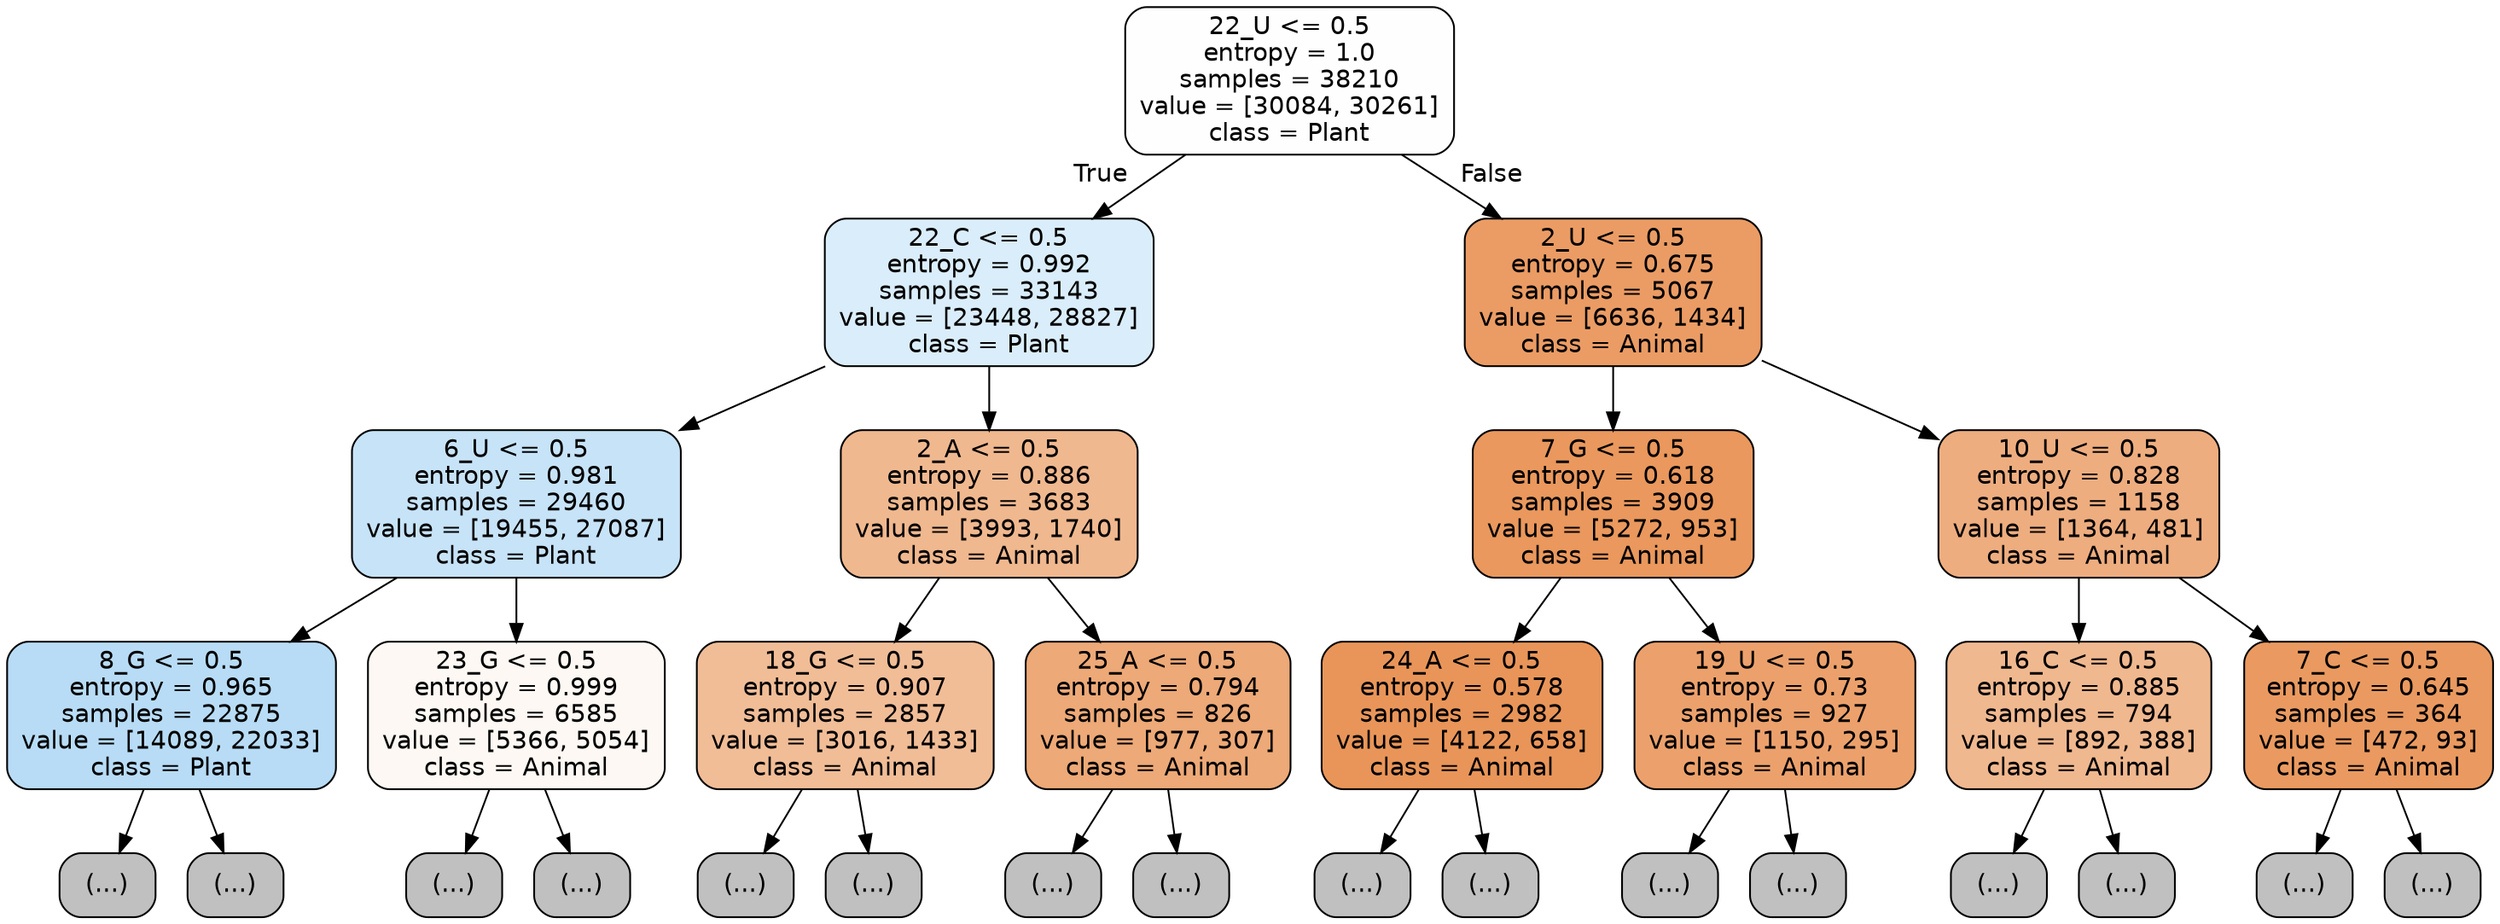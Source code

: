 digraph Tree {
node [shape=box, style="filled, rounded", color="black", fontname="helvetica"] ;
edge [fontname="helvetica"] ;
0 [label="22_U <= 0.5\nentropy = 1.0\nsamples = 38210\nvalue = [30084, 30261]\nclass = Plant", fillcolor="#fefeff"] ;
1 [label="22_C <= 0.5\nentropy = 0.992\nsamples = 33143\nvalue = [23448, 28827]\nclass = Plant", fillcolor="#daedfa"] ;
0 -> 1 [labeldistance=2.5, labelangle=45, headlabel="True"] ;
2 [label="6_U <= 0.5\nentropy = 0.981\nsamples = 29460\nvalue = [19455, 27087]\nclass = Plant", fillcolor="#c7e3f8"] ;
1 -> 2 ;
3 [label="8_G <= 0.5\nentropy = 0.965\nsamples = 22875\nvalue = [14089, 22033]\nclass = Plant", fillcolor="#b8dcf6"] ;
2 -> 3 ;
4 [label="(...)", fillcolor="#C0C0C0"] ;
3 -> 4 ;
6879 [label="(...)", fillcolor="#C0C0C0"] ;
3 -> 6879 ;
9416 [label="23_G <= 0.5\nentropy = 0.999\nsamples = 6585\nvalue = [5366, 5054]\nclass = Animal", fillcolor="#fdf8f3"] ;
2 -> 9416 ;
9417 [label="(...)", fillcolor="#C0C0C0"] ;
9416 -> 9417 ;
12670 [label="(...)", fillcolor="#C0C0C0"] ;
9416 -> 12670 ;
12795 [label="2_A <= 0.5\nentropy = 0.886\nsamples = 3683\nvalue = [3993, 1740]\nclass = Animal", fillcolor="#f0b88f"] ;
1 -> 12795 ;
12796 [label="18_G <= 0.5\nentropy = 0.907\nsamples = 2857\nvalue = [3016, 1433]\nclass = Animal", fillcolor="#f1bd97"] ;
12795 -> 12796 ;
12797 [label="(...)", fillcolor="#C0C0C0"] ;
12796 -> 12797 ;
13798 [label="(...)", fillcolor="#C0C0C0"] ;
12796 -> 13798 ;
14237 [label="25_A <= 0.5\nentropy = 0.794\nsamples = 826\nvalue = [977, 307]\nclass = Animal", fillcolor="#eda977"] ;
12795 -> 14237 ;
14238 [label="(...)", fillcolor="#C0C0C0"] ;
14237 -> 14238 ;
14685 [label="(...)", fillcolor="#C0C0C0"] ;
14237 -> 14685 ;
14694 [label="2_U <= 0.5\nentropy = 0.675\nsamples = 5067\nvalue = [6636, 1434]\nclass = Animal", fillcolor="#eb9c64"] ;
0 -> 14694 [labeldistance=2.5, labelangle=-45, headlabel="False"] ;
14695 [label="7_G <= 0.5\nentropy = 0.618\nsamples = 3909\nvalue = [5272, 953]\nclass = Animal", fillcolor="#ea985d"] ;
14694 -> 14695 ;
14696 [label="24_A <= 0.5\nentropy = 0.578\nsamples = 2982\nvalue = [4122, 658]\nclass = Animal", fillcolor="#e99559"] ;
14695 -> 14696 ;
14697 [label="(...)", fillcolor="#C0C0C0"] ;
14696 -> 14697 ;
15644 [label="(...)", fillcolor="#C0C0C0"] ;
14696 -> 15644 ;
15695 [label="19_U <= 0.5\nentropy = 0.73\nsamples = 927\nvalue = [1150, 295]\nclass = Animal", fillcolor="#eca16c"] ;
14695 -> 15695 ;
15696 [label="(...)", fillcolor="#C0C0C0"] ;
15695 -> 15696 ;
16023 [label="(...)", fillcolor="#C0C0C0"] ;
15695 -> 16023 ;
16094 [label="10_U <= 0.5\nentropy = 0.828\nsamples = 1158\nvalue = [1364, 481]\nclass = Animal", fillcolor="#eead7f"] ;
14694 -> 16094 ;
16095 [label="16_C <= 0.5\nentropy = 0.885\nsamples = 794\nvalue = [892, 388]\nclass = Animal", fillcolor="#f0b88f"] ;
16094 -> 16095 ;
16096 [label="(...)", fillcolor="#C0C0C0"] ;
16095 -> 16096 ;
16417 [label="(...)", fillcolor="#C0C0C0"] ;
16095 -> 16417 ;
16490 [label="7_C <= 0.5\nentropy = 0.645\nsamples = 364\nvalue = [472, 93]\nclass = Animal", fillcolor="#ea9a60"] ;
16094 -> 16490 ;
16491 [label="(...)", fillcolor="#C0C0C0"] ;
16490 -> 16491 ;
16610 [label="(...)", fillcolor="#C0C0C0"] ;
16490 -> 16610 ;
}